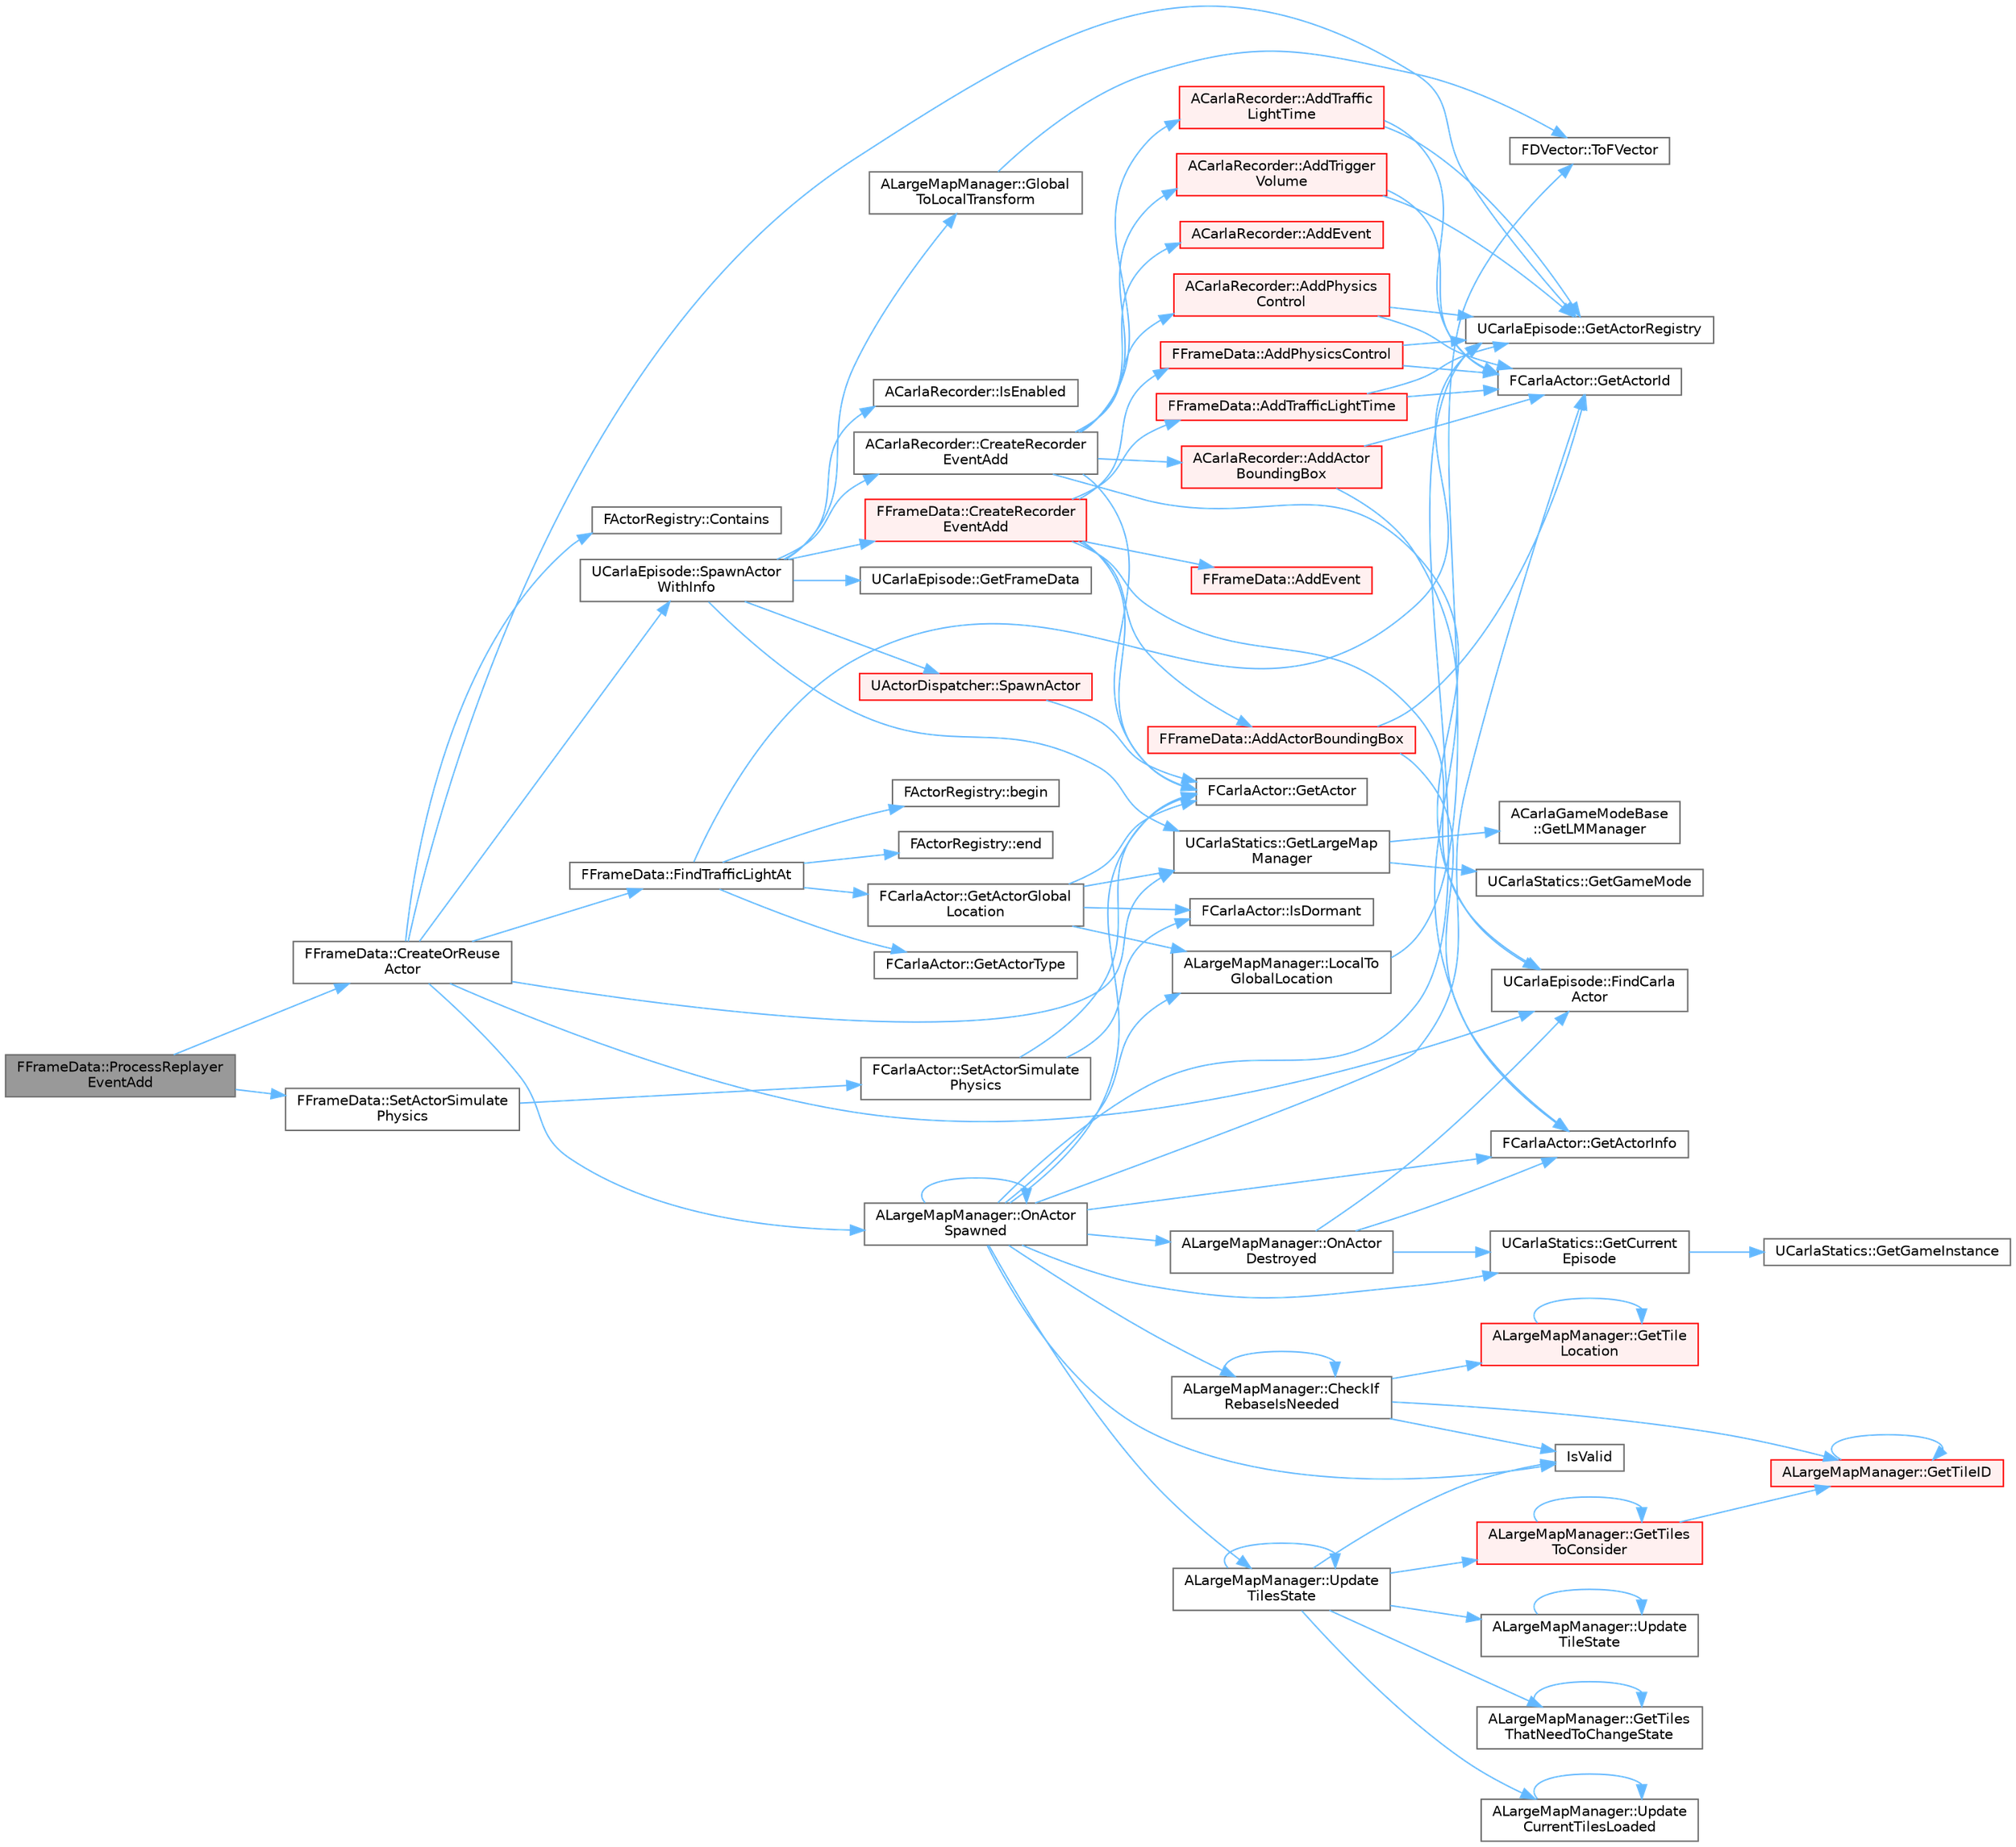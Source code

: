 digraph "FFrameData::ProcessReplayerEventAdd"
{
 // INTERACTIVE_SVG=YES
 // LATEX_PDF_SIZE
  bgcolor="transparent";
  edge [fontname=Helvetica,fontsize=10,labelfontname=Helvetica,labelfontsize=10];
  node [fontname=Helvetica,fontsize=10,shape=box,height=0.2,width=0.4];
  rankdir="LR";
  Node1 [id="Node000001",label="FFrameData::ProcessReplayer\lEventAdd",height=0.2,width=0.4,color="gray40", fillcolor="grey60", style="filled", fontcolor="black",tooltip=" "];
  Node1 -> Node2 [id="edge1_Node000001_Node000002",color="steelblue1",style="solid",tooltip=" "];
  Node2 [id="Node000002",label="FFrameData::CreateOrReuse\lActor",height=0.2,width=0.4,color="grey40", fillcolor="white", style="filled",URL="$de/db4/classFFrameData.html#a1a36eaa480c6a680c42ad3a4af5452e9",tooltip=" "];
  Node2 -> Node3 [id="edge2_Node000002_Node000003",color="steelblue1",style="solid",tooltip=" "];
  Node3 [id="Node000003",label="FActorRegistry::Contains",height=0.2,width=0.4,color="grey40", fillcolor="white", style="filled",URL="$df/db5/classFActorRegistry.html#a369d1bc4d195416a900f2c4cc68c2c4f",tooltip=" "];
  Node2 -> Node4 [id="edge3_Node000002_Node000004",color="steelblue1",style="solid",tooltip=" "];
  Node4 [id="Node000004",label="UCarlaEpisode::FindCarla\lActor",height=0.2,width=0.4,color="grey40", fillcolor="white", style="filled",URL="$dc/d84/classUCarlaEpisode.html#a4d0c7a09f4d9de8110605e10125a93aa",tooltip="Find a Carla actor by id."];
  Node2 -> Node5 [id="edge4_Node000002_Node000005",color="steelblue1",style="solid",tooltip=" "];
  Node5 [id="Node000005",label="FFrameData::FindTrafficLightAt",height=0.2,width=0.4,color="grey40", fillcolor="white", style="filled",URL="$de/db4/classFFrameData.html#a4033b5882fb0fe5a9539fa5076bae8fe",tooltip=" "];
  Node5 -> Node6 [id="edge5_Node000005_Node000006",color="steelblue1",style="solid",tooltip=" "];
  Node6 [id="Node000006",label="FActorRegistry::begin",height=0.2,width=0.4,color="grey40", fillcolor="white", style="filled",URL="$df/db5/classFActorRegistry.html#a508c75b527763f59e6a2345553e9fd69",tooltip=" "];
  Node5 -> Node7 [id="edge6_Node000005_Node000007",color="steelblue1",style="solid",tooltip=" "];
  Node7 [id="Node000007",label="FActorRegistry::end",height=0.2,width=0.4,color="grey40", fillcolor="white", style="filled",URL="$df/db5/classFActorRegistry.html#ae7f8a317634734568769d6369349dd51",tooltip=" "];
  Node5 -> Node8 [id="edge7_Node000005_Node000008",color="steelblue1",style="solid",tooltip=" "];
  Node8 [id="Node000008",label="FCarlaActor::GetActorGlobal\lLocation",height=0.2,width=0.4,color="grey40", fillcolor="white", style="filled",URL="$dc/dde/classFCarlaActor.html#a948c2853f69c6cc0933ab4b7be759f6c",tooltip=" "];
  Node8 -> Node9 [id="edge8_Node000008_Node000009",color="steelblue1",style="solid",tooltip=" "];
  Node9 [id="Node000009",label="FCarlaActor::GetActor",height=0.2,width=0.4,color="grey40", fillcolor="white", style="filled",URL="$dc/dde/classFCarlaActor.html#a4d2752987e47827efd488b90053ad415",tooltip=" "];
  Node8 -> Node10 [id="edge9_Node000008_Node000010",color="steelblue1",style="solid",tooltip=" "];
  Node10 [id="Node000010",label="UCarlaStatics::GetLargeMap\lManager",height=0.2,width=0.4,color="grey40", fillcolor="white", style="filled",URL="$d7/d1e/classUCarlaStatics.html#a8137f56360aa59de44591fce99608dc4",tooltip=" "];
  Node10 -> Node11 [id="edge10_Node000010_Node000011",color="steelblue1",style="solid",tooltip=" "];
  Node11 [id="Node000011",label="UCarlaStatics::GetGameMode",height=0.2,width=0.4,color="grey40", fillcolor="white", style="filled",URL="$d7/d1e/classUCarlaStatics.html#acf94832c60579b6d161b66447719efbc",tooltip=" "];
  Node10 -> Node12 [id="edge11_Node000010_Node000012",color="steelblue1",style="solid",tooltip=" "];
  Node12 [id="Node000012",label="ACarlaGameModeBase\l::GetLMManager",height=0.2,width=0.4,color="grey40", fillcolor="white", style="filled",URL="$db/de5/classACarlaGameModeBase.html#a6a66e9a979a5dfbdb292f8eb3f89149c",tooltip=" "];
  Node8 -> Node13 [id="edge12_Node000008_Node000013",color="steelblue1",style="solid",tooltip=" "];
  Node13 [id="Node000013",label="FCarlaActor::IsDormant",height=0.2,width=0.4,color="grey40", fillcolor="white", style="filled",URL="$dc/dde/classFCarlaActor.html#a49f76353c69e02542858ed2cf6eeb000",tooltip=" "];
  Node8 -> Node14 [id="edge13_Node000008_Node000014",color="steelblue1",style="solid",tooltip=" "];
  Node14 [id="Node000014",label="ALargeMapManager::LocalTo\lGlobalLocation",height=0.2,width=0.4,color="grey40", fillcolor="white", style="filled",URL="$d9/d4b/classALargeMapManager.html#adc28142d65c3bdb83f5a6a6db9deee81",tooltip=" "];
  Node14 -> Node15 [id="edge14_Node000014_Node000015",color="steelblue1",style="solid",tooltip=" "];
  Node15 [id="Node000015",label="FDVector::ToFVector",height=0.2,width=0.4,color="grey40", fillcolor="white", style="filled",URL="$de/d7a/structFDVector.html#afcef01413fad4ebae06ee468bee88a9c",tooltip=" "];
  Node5 -> Node16 [id="edge15_Node000005_Node000016",color="steelblue1",style="solid",tooltip=" "];
  Node16 [id="Node000016",label="UCarlaEpisode::GetActorRegistry",height=0.2,width=0.4,color="grey40", fillcolor="white", style="filled",URL="$dc/d84/classUCarlaEpisode.html#acd82b87ea8d4e7d815922614e6e245ef",tooltip=" "];
  Node5 -> Node17 [id="edge16_Node000005_Node000017",color="steelblue1",style="solid",tooltip=" "];
  Node17 [id="Node000017",label="FCarlaActor::GetActorType",height=0.2,width=0.4,color="grey40", fillcolor="white", style="filled",URL="$dc/dde/classFCarlaActor.html#a31ab39eb2088af21d9c85c47424f56b4",tooltip=" "];
  Node2 -> Node16 [id="edge17_Node000002_Node000016",color="steelblue1",style="solid",tooltip=" "];
  Node2 -> Node10 [id="edge18_Node000002_Node000010",color="steelblue1",style="solid",tooltip=" "];
  Node2 -> Node18 [id="edge19_Node000002_Node000018",color="steelblue1",style="solid",tooltip=" "];
  Node18 [id="Node000018",label="ALargeMapManager::OnActor\lSpawned",height=0.2,width=0.4,color="grey40", fillcolor="white", style="filled",URL="$d9/d4b/classALargeMapManager.html#a4db8db5e5de04f87f71b1fd36d9b6735",tooltip=" "];
  Node18 -> Node19 [id="edge20_Node000018_Node000019",color="steelblue1",style="solid",tooltip=" "];
  Node19 [id="Node000019",label="ALargeMapManager::CheckIf\lRebaseIsNeeded",height=0.2,width=0.4,color="grey40", fillcolor="white", style="filled",URL="$d9/d4b/classALargeMapManager.html#a93ad8e052f2af2d4d8adff571d8b0c89",tooltip=" "];
  Node19 -> Node19 [id="edge21_Node000019_Node000019",color="steelblue1",style="solid",tooltip=" "];
  Node19 -> Node20 [id="edge22_Node000019_Node000020",color="steelblue1",style="solid",tooltip=" "];
  Node20 [id="Node000020",label="ALargeMapManager::GetTileID",height=0.2,width=0.4,color="red", fillcolor="#FFF0F0", style="filled",URL="$d9/d4b/classALargeMapManager.html#a719578eff1513ef2ab1993349ea6db52",tooltip="From a given location it retrieves the TileID that covers that area"];
  Node20 -> Node20 [id="edge23_Node000020_Node000020",color="steelblue1",style="solid",tooltip=" "];
  Node19 -> Node22 [id="edge24_Node000019_Node000022",color="steelblue1",style="solid",tooltip=" "];
  Node22 [id="Node000022",label="ALargeMapManager::GetTile\lLocation",height=0.2,width=0.4,color="red", fillcolor="#FFF0F0", style="filled",URL="$d9/d4b/classALargeMapManager.html#abafa68f43a194e756c22a34bac95a84f",tooltip=" "];
  Node22 -> Node22 [id="edge25_Node000022_Node000022",color="steelblue1",style="solid",tooltip=" "];
  Node19 -> Node23 [id="edge26_Node000019_Node000023",color="steelblue1",style="solid",tooltip=" "];
  Node23 [id="Node000023",label="IsValid",height=0.2,width=0.4,color="grey40", fillcolor="white", style="filled",URL="$d2/d40/TrafficLightBase_8cpp.html#a1459952e95242b0c926376d0bb4692b8",tooltip=" "];
  Node18 -> Node9 [id="edge27_Node000018_Node000009",color="steelblue1",style="solid",tooltip=" "];
  Node18 -> Node24 [id="edge28_Node000018_Node000024",color="steelblue1",style="solid",tooltip=" "];
  Node24 [id="Node000024",label="FCarlaActor::GetActorId",height=0.2,width=0.4,color="grey40", fillcolor="white", style="filled",URL="$dc/dde/classFCarlaActor.html#aca3d1a4bfcb5e0ae1974b7206933d665",tooltip=" "];
  Node18 -> Node25 [id="edge29_Node000018_Node000025",color="steelblue1",style="solid",tooltip=" "];
  Node25 [id="Node000025",label="FCarlaActor::GetActorInfo",height=0.2,width=0.4,color="grey40", fillcolor="white", style="filled",URL="$dc/dde/classFCarlaActor.html#ac9a28cdf1b57b3bf280270d40f53359a",tooltip=" "];
  Node18 -> Node16 [id="edge30_Node000018_Node000016",color="steelblue1",style="solid",tooltip=" "];
  Node18 -> Node26 [id="edge31_Node000018_Node000026",color="steelblue1",style="solid",tooltip=" "];
  Node26 [id="Node000026",label="UCarlaStatics::GetCurrent\lEpisode",height=0.2,width=0.4,color="grey40", fillcolor="white", style="filled",URL="$d7/d1e/classUCarlaStatics.html#a83f2a341e32413abf1ec85ee740c2036",tooltip=" "];
  Node26 -> Node27 [id="edge32_Node000026_Node000027",color="steelblue1",style="solid",tooltip=" "];
  Node27 [id="Node000027",label="UCarlaStatics::GetGameInstance",height=0.2,width=0.4,color="grey40", fillcolor="white", style="filled",URL="$d7/d1e/classUCarlaStatics.html#a35e7cb760a58848081a618e7fa8201e2",tooltip=" "];
  Node18 -> Node23 [id="edge33_Node000018_Node000023",color="steelblue1",style="solid",tooltip=" "];
  Node18 -> Node14 [id="edge34_Node000018_Node000014",color="steelblue1",style="solid",tooltip=" "];
  Node18 -> Node28 [id="edge35_Node000018_Node000028",color="steelblue1",style="solid",tooltip=" "];
  Node28 [id="Node000028",label="ALargeMapManager::OnActor\lDestroyed",height=0.2,width=0.4,color="grey40", fillcolor="white", style="filled",URL="$d9/d4b/classALargeMapManager.html#a545b402731ad2e1bb7e5ee16a8ce8cbf",tooltip=" "];
  Node28 -> Node4 [id="edge36_Node000028_Node000004",color="steelblue1",style="solid",tooltip=" "];
  Node28 -> Node25 [id="edge37_Node000028_Node000025",color="steelblue1",style="solid",tooltip=" "];
  Node28 -> Node26 [id="edge38_Node000028_Node000026",color="steelblue1",style="solid",tooltip=" "];
  Node18 -> Node18 [id="edge39_Node000018_Node000018",color="steelblue1",style="solid",tooltip=" "];
  Node18 -> Node29 [id="edge40_Node000018_Node000029",color="steelblue1",style="solid",tooltip=" "];
  Node29 [id="Node000029",label="ALargeMapManager::Update\lTilesState",height=0.2,width=0.4,color="grey40", fillcolor="white", style="filled",URL="$d9/d4b/classALargeMapManager.html#a2b57d4a4247bc0bc70f6902baadaa7c6",tooltip=" "];
  Node29 -> Node30 [id="edge41_Node000029_Node000030",color="steelblue1",style="solid",tooltip=" "];
  Node30 [id="Node000030",label="ALargeMapManager::GetTiles\lThatNeedToChangeState",height=0.2,width=0.4,color="grey40", fillcolor="white", style="filled",URL="$d9/d4b/classALargeMapManager.html#a8c1545ea7c9bf3685e29100027259a34",tooltip=" "];
  Node30 -> Node30 [id="edge42_Node000030_Node000030",color="steelblue1",style="solid",tooltip=" "];
  Node29 -> Node31 [id="edge43_Node000029_Node000031",color="steelblue1",style="solid",tooltip=" "];
  Node31 [id="Node000031",label="ALargeMapManager::GetTiles\lToConsider",height=0.2,width=0.4,color="red", fillcolor="#FFF0F0", style="filled",URL="$d9/d4b/classALargeMapManager.html#a2a90cd2c498351712b4ab71af42802ce",tooltip=" "];
  Node31 -> Node20 [id="edge44_Node000031_Node000020",color="steelblue1",style="solid",tooltip=" "];
  Node31 -> Node31 [id="edge45_Node000031_Node000031",color="steelblue1",style="solid",tooltip=" "];
  Node29 -> Node23 [id="edge46_Node000029_Node000023",color="steelblue1",style="solid",tooltip=" "];
  Node29 -> Node32 [id="edge47_Node000029_Node000032",color="steelblue1",style="solid",tooltip=" "];
  Node32 [id="Node000032",label="ALargeMapManager::Update\lCurrentTilesLoaded",height=0.2,width=0.4,color="grey40", fillcolor="white", style="filled",URL="$d9/d4b/classALargeMapManager.html#a188be94a33cdc78bcef7fb92bcfe680e",tooltip=" "];
  Node32 -> Node32 [id="edge48_Node000032_Node000032",color="steelblue1",style="solid",tooltip=" "];
  Node29 -> Node29 [id="edge49_Node000029_Node000029",color="steelblue1",style="solid",tooltip=" "];
  Node29 -> Node33 [id="edge50_Node000029_Node000033",color="steelblue1",style="solid",tooltip=" "];
  Node33 [id="Node000033",label="ALargeMapManager::Update\lTileState",height=0.2,width=0.4,color="grey40", fillcolor="white", style="filled",URL="$d9/d4b/classALargeMapManager.html#ad17c467de79c7d1847fc4a40802349e1",tooltip=" "];
  Node33 -> Node33 [id="edge51_Node000033_Node000033",color="steelblue1",style="solid",tooltip=" "];
  Node2 -> Node34 [id="edge52_Node000002_Node000034",color="steelblue1",style="solid",tooltip=" "];
  Node34 [id="Node000034",label="UCarlaEpisode::SpawnActor\lWithInfo",height=0.2,width=0.4,color="grey40", fillcolor="white", style="filled",URL="$dc/d84/classUCarlaEpisode.html#a84b234957cb3f3f24d3780d420410068",tooltip="Spawns an actor based on ActorDescription at Transform."];
  Node34 -> Node35 [id="edge53_Node000034_Node000035",color="steelblue1",style="solid",tooltip=" "];
  Node35 [id="Node000035",label="ACarlaRecorder::CreateRecorder\lEventAdd",height=0.2,width=0.4,color="grey40", fillcolor="white", style="filled",URL="$dd/db9/classACarlaRecorder.html#acdf4f82056d66973371c281304a3a154",tooltip=" "];
  Node35 -> Node36 [id="edge54_Node000035_Node000036",color="steelblue1",style="solid",tooltip=" "];
  Node36 [id="Node000036",label="ACarlaRecorder::AddActor\lBoundingBox",height=0.2,width=0.4,color="red", fillcolor="#FFF0F0", style="filled",URL="$dd/db9/classACarlaRecorder.html#a3cd13249c0427d5c5e0c93cedf4bbf02",tooltip=" "];
  Node36 -> Node24 [id="edge55_Node000036_Node000024",color="steelblue1",style="solid",tooltip=" "];
  Node36 -> Node25 [id="edge56_Node000036_Node000025",color="steelblue1",style="solid",tooltip=" "];
  Node35 -> Node39 [id="edge57_Node000035_Node000039",color="steelblue1",style="solid",tooltip=" "];
  Node39 [id="Node000039",label="ACarlaRecorder::AddEvent",height=0.2,width=0.4,color="red", fillcolor="#FFF0F0", style="filled",URL="$dd/db9/classACarlaRecorder.html#a2565ab46b0e9395dd1eec1922d7f0034",tooltip=" "];
  Node35 -> Node41 [id="edge58_Node000035_Node000041",color="steelblue1",style="solid",tooltip=" "];
  Node41 [id="Node000041",label="ACarlaRecorder::AddPhysics\lControl",height=0.2,width=0.4,color="red", fillcolor="#FFF0F0", style="filled",URL="$dd/db9/classACarlaRecorder.html#aaa310b858bbaa182543f144abe58e938",tooltip=" "];
  Node41 -> Node24 [id="edge59_Node000041_Node000024",color="steelblue1",style="solid",tooltip=" "];
  Node41 -> Node16 [id="edge60_Node000041_Node000016",color="steelblue1",style="solid",tooltip=" "];
  Node35 -> Node44 [id="edge61_Node000035_Node000044",color="steelblue1",style="solid",tooltip=" "];
  Node44 [id="Node000044",label="ACarlaRecorder::AddTraffic\lLightTime",height=0.2,width=0.4,color="red", fillcolor="#FFF0F0", style="filled",URL="$dd/db9/classACarlaRecorder.html#abf4346e0cd9a3514c4a14c136bcb4058",tooltip=" "];
  Node44 -> Node24 [id="edge62_Node000044_Node000024",color="steelblue1",style="solid",tooltip=" "];
  Node44 -> Node16 [id="edge63_Node000044_Node000016",color="steelblue1",style="solid",tooltip=" "];
  Node35 -> Node46 [id="edge64_Node000035_Node000046",color="steelblue1",style="solid",tooltip=" "];
  Node46 [id="Node000046",label="ACarlaRecorder::AddTrigger\lVolume",height=0.2,width=0.4,color="red", fillcolor="#FFF0F0", style="filled",URL="$dd/db9/classACarlaRecorder.html#a439f1a30a4599beede582f9a0297d7d0",tooltip=" "];
  Node46 -> Node24 [id="edge65_Node000046_Node000024",color="steelblue1",style="solid",tooltip=" "];
  Node46 -> Node16 [id="edge66_Node000046_Node000016",color="steelblue1",style="solid",tooltip=" "];
  Node35 -> Node4 [id="edge67_Node000035_Node000004",color="steelblue1",style="solid",tooltip=" "];
  Node35 -> Node9 [id="edge68_Node000035_Node000009",color="steelblue1",style="solid",tooltip=" "];
  Node34 -> Node50 [id="edge69_Node000034_Node000050",color="steelblue1",style="solid",tooltip=" "];
  Node50 [id="Node000050",label="FFrameData::CreateRecorder\lEventAdd",height=0.2,width=0.4,color="red", fillcolor="#FFF0F0", style="filled",URL="$de/db4/classFFrameData.html#ac9ea347eb7ec4a3ff72a346849ecd0ba",tooltip=" "];
  Node50 -> Node51 [id="edge70_Node000050_Node000051",color="steelblue1",style="solid",tooltip=" "];
  Node51 [id="Node000051",label="FFrameData::AddActorBoundingBox",height=0.2,width=0.4,color="red", fillcolor="#FFF0F0", style="filled",URL="$de/db4/classFFrameData.html#a2371ea81faf755f9ae6a34dcbc967e1a",tooltip=" "];
  Node51 -> Node24 [id="edge71_Node000051_Node000024",color="steelblue1",style="solid",tooltip=" "];
  Node51 -> Node25 [id="edge72_Node000051_Node000025",color="steelblue1",style="solid",tooltip=" "];
  Node50 -> Node53 [id="edge73_Node000050_Node000053",color="steelblue1",style="solid",tooltip=" "];
  Node53 [id="Node000053",label="FFrameData::AddEvent",height=0.2,width=0.4,color="red", fillcolor="#FFF0F0", style="filled",URL="$de/db4/classFFrameData.html#abedeefcb464f1f161fd66cb9082d67bb",tooltip=" "];
  Node50 -> Node54 [id="edge74_Node000050_Node000054",color="steelblue1",style="solid",tooltip=" "];
  Node54 [id="Node000054",label="FFrameData::AddPhysicsControl",height=0.2,width=0.4,color="red", fillcolor="#FFF0F0", style="filled",URL="$de/db4/classFFrameData.html#a0825fa552b4a729068b294a2fa46141b",tooltip=" "];
  Node54 -> Node24 [id="edge75_Node000054_Node000024",color="steelblue1",style="solid",tooltip=" "];
  Node54 -> Node16 [id="edge76_Node000054_Node000016",color="steelblue1",style="solid",tooltip=" "];
  Node50 -> Node55 [id="edge77_Node000050_Node000055",color="steelblue1",style="solid",tooltip=" "];
  Node55 [id="Node000055",label="FFrameData::AddTrafficLightTime",height=0.2,width=0.4,color="red", fillcolor="#FFF0F0", style="filled",URL="$de/db4/classFFrameData.html#a9c11651a2824b177f9036fb10da7c390",tooltip=" "];
  Node55 -> Node24 [id="edge78_Node000055_Node000024",color="steelblue1",style="solid",tooltip=" "];
  Node55 -> Node16 [id="edge79_Node000055_Node000016",color="steelblue1",style="solid",tooltip=" "];
  Node50 -> Node4 [id="edge80_Node000050_Node000004",color="steelblue1",style="solid",tooltip=" "];
  Node50 -> Node9 [id="edge81_Node000050_Node000009",color="steelblue1",style="solid",tooltip=" "];
  Node34 -> Node57 [id="edge82_Node000034_Node000057",color="steelblue1",style="solid",tooltip=" "];
  Node57 [id="Node000057",label="UCarlaEpisode::GetFrameData",height=0.2,width=0.4,color="grey40", fillcolor="white", style="filled",URL="$dc/d84/classUCarlaEpisode.html#a0f30c981f6ef8b51f3755e6c6d3c8bfd",tooltip=" "];
  Node34 -> Node10 [id="edge83_Node000034_Node000010",color="steelblue1",style="solid",tooltip=" "];
  Node34 -> Node58 [id="edge84_Node000034_Node000058",color="steelblue1",style="solid",tooltip=" "];
  Node58 [id="Node000058",label="ALargeMapManager::Global\lToLocalTransform",height=0.2,width=0.4,color="grey40", fillcolor="white", style="filled",URL="$d9/d4b/classALargeMapManager.html#a1ae1da254e1f3c66b74e99c60321975a",tooltip=" "];
  Node58 -> Node15 [id="edge85_Node000058_Node000015",color="steelblue1",style="solid",tooltip=" "];
  Node34 -> Node59 [id="edge86_Node000034_Node000059",color="steelblue1",style="solid",tooltip=" "];
  Node59 [id="Node000059",label="ACarlaRecorder::IsEnabled",height=0.2,width=0.4,color="grey40", fillcolor="white", style="filled",URL="$dd/db9/classACarlaRecorder.html#a108ec0290436ace8c053d4ddf996eda8",tooltip=" "];
  Node34 -> Node60 [id="edge87_Node000034_Node000060",color="steelblue1",style="solid",tooltip=" "];
  Node60 [id="Node000060",label="UActorDispatcher::SpawnActor",height=0.2,width=0.4,color="red", fillcolor="#FFF0F0", style="filled",URL="$d7/d90/classUActorDispatcher.html#aaeca5eeded6c2f193a445df02af113bd",tooltip="Spawns an actor based on ActorDescription at Transform."];
  Node60 -> Node9 [id="edge88_Node000060_Node000009",color="steelblue1",style="solid",tooltip=" "];
  Node1 -> Node96 [id="edge89_Node000001_Node000096",color="steelblue1",style="solid",tooltip=" "];
  Node96 [id="Node000096",label="FFrameData::SetActorSimulate\lPhysics",height=0.2,width=0.4,color="grey40", fillcolor="white", style="filled",URL="$de/db4/classFFrameData.html#a58f7c5af62fca9c974797597b6b21bfd",tooltip=" "];
  Node96 -> Node97 [id="edge90_Node000096_Node000097",color="steelblue1",style="solid",tooltip=" "];
  Node97 [id="Node000097",label="FCarlaActor::SetActorSimulate\lPhysics",height=0.2,width=0.4,color="grey40", fillcolor="white", style="filled",URL="$dc/dde/classFCarlaActor.html#aee3121441148fc55d32a970630109202",tooltip=" "];
  Node97 -> Node9 [id="edge91_Node000097_Node000009",color="steelblue1",style="solid",tooltip=" "];
  Node97 -> Node13 [id="edge92_Node000097_Node000013",color="steelblue1",style="solid",tooltip=" "];
}
